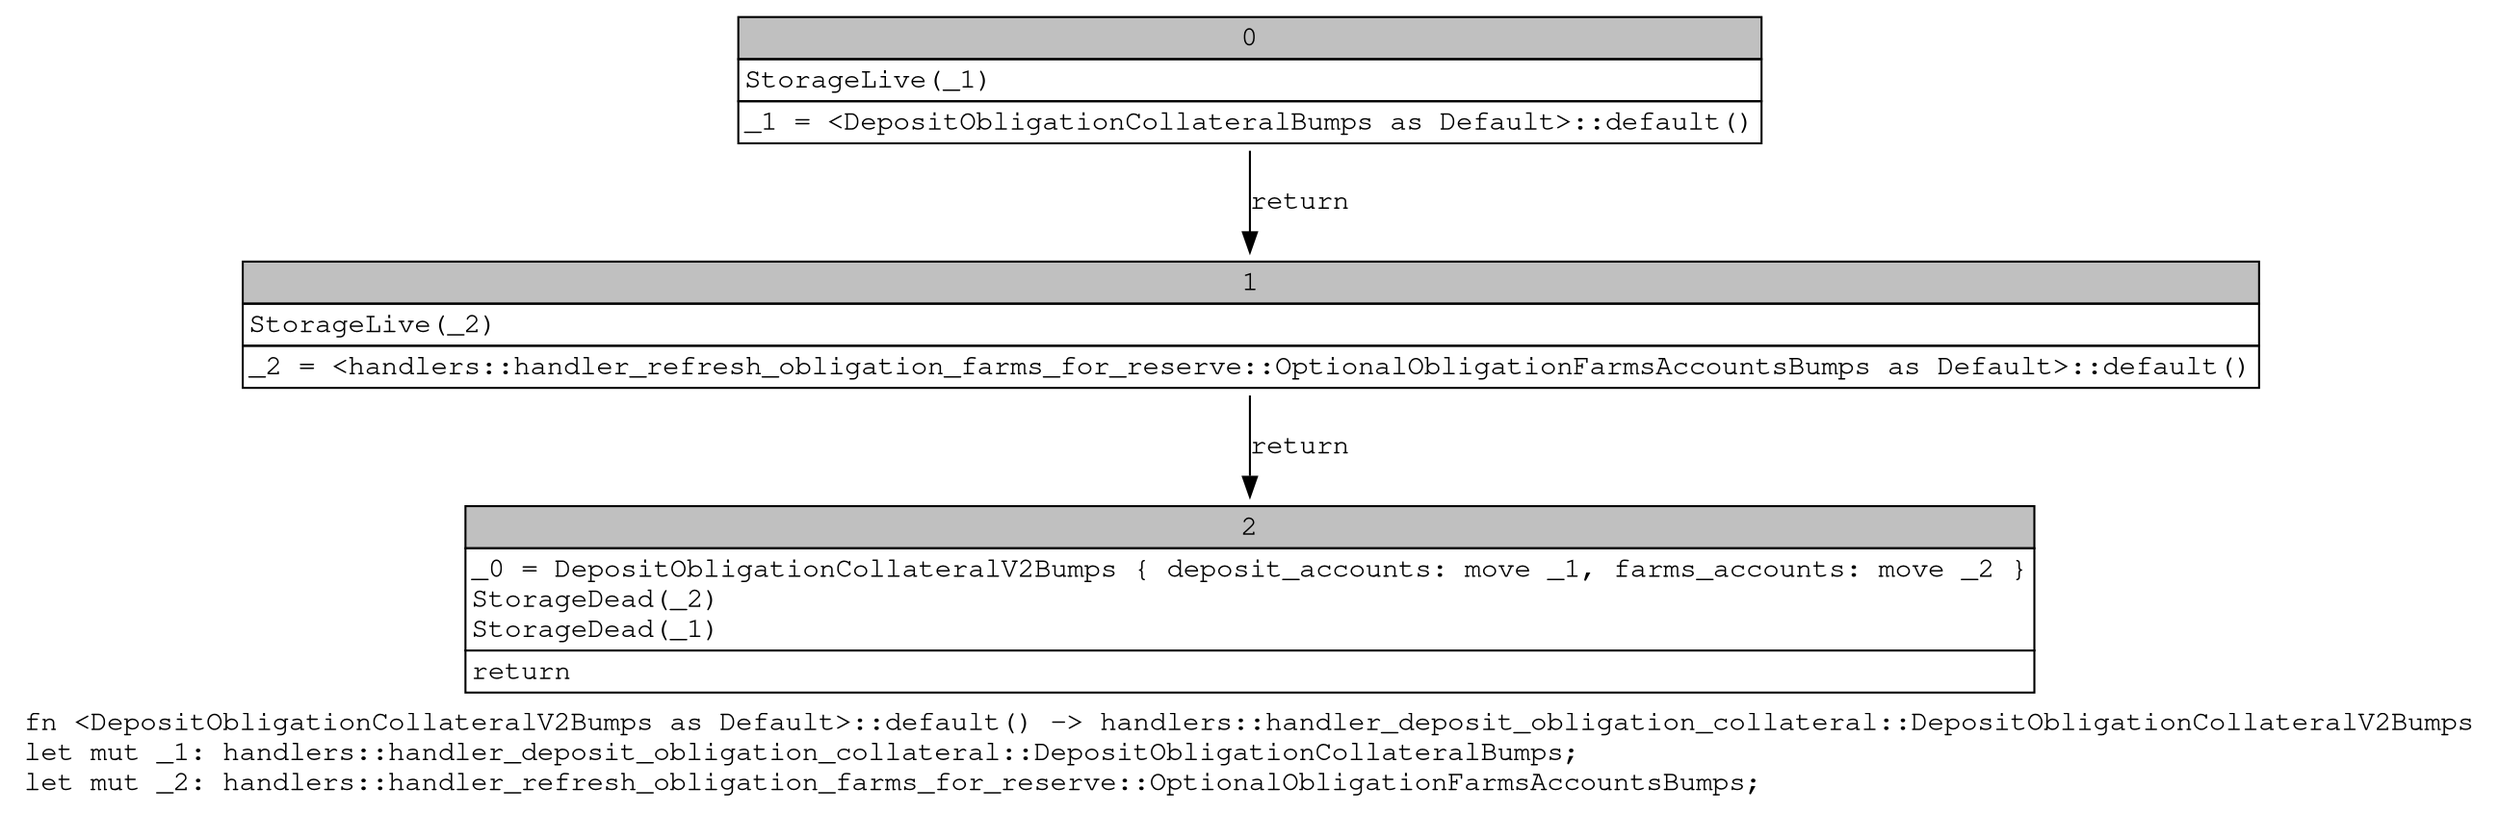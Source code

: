 digraph Mir_0_3258 {
    graph [fontname="Courier, monospace"];
    node [fontname="Courier, monospace"];
    edge [fontname="Courier, monospace"];
    label=<fn &lt;DepositObligationCollateralV2Bumps as Default&gt;::default() -&gt; handlers::handler_deposit_obligation_collateral::DepositObligationCollateralV2Bumps<br align="left"/>let mut _1: handlers::handler_deposit_obligation_collateral::DepositObligationCollateralBumps;<br align="left"/>let mut _2: handlers::handler_refresh_obligation_farms_for_reserve::OptionalObligationFarmsAccountsBumps;<br align="left"/>>;
    bb0__0_3258 [shape="none", label=<<table border="0" cellborder="1" cellspacing="0"><tr><td bgcolor="gray" align="center" colspan="1">0</td></tr><tr><td align="left" balign="left">StorageLive(_1)<br/></td></tr><tr><td align="left">_1 = &lt;DepositObligationCollateralBumps as Default&gt;::default()</td></tr></table>>];
    bb1__0_3258 [shape="none", label=<<table border="0" cellborder="1" cellspacing="0"><tr><td bgcolor="gray" align="center" colspan="1">1</td></tr><tr><td align="left" balign="left">StorageLive(_2)<br/></td></tr><tr><td align="left">_2 = &lt;handlers::handler_refresh_obligation_farms_for_reserve::OptionalObligationFarmsAccountsBumps as Default&gt;::default()</td></tr></table>>];
    bb2__0_3258 [shape="none", label=<<table border="0" cellborder="1" cellspacing="0"><tr><td bgcolor="gray" align="center" colspan="1">2</td></tr><tr><td align="left" balign="left">_0 = DepositObligationCollateralV2Bumps { deposit_accounts: move _1, farms_accounts: move _2 }<br/>StorageDead(_2)<br/>StorageDead(_1)<br/></td></tr><tr><td align="left">return</td></tr></table>>];
    bb0__0_3258 -> bb1__0_3258 [label="return"];
    bb1__0_3258 -> bb2__0_3258 [label="return"];
}
